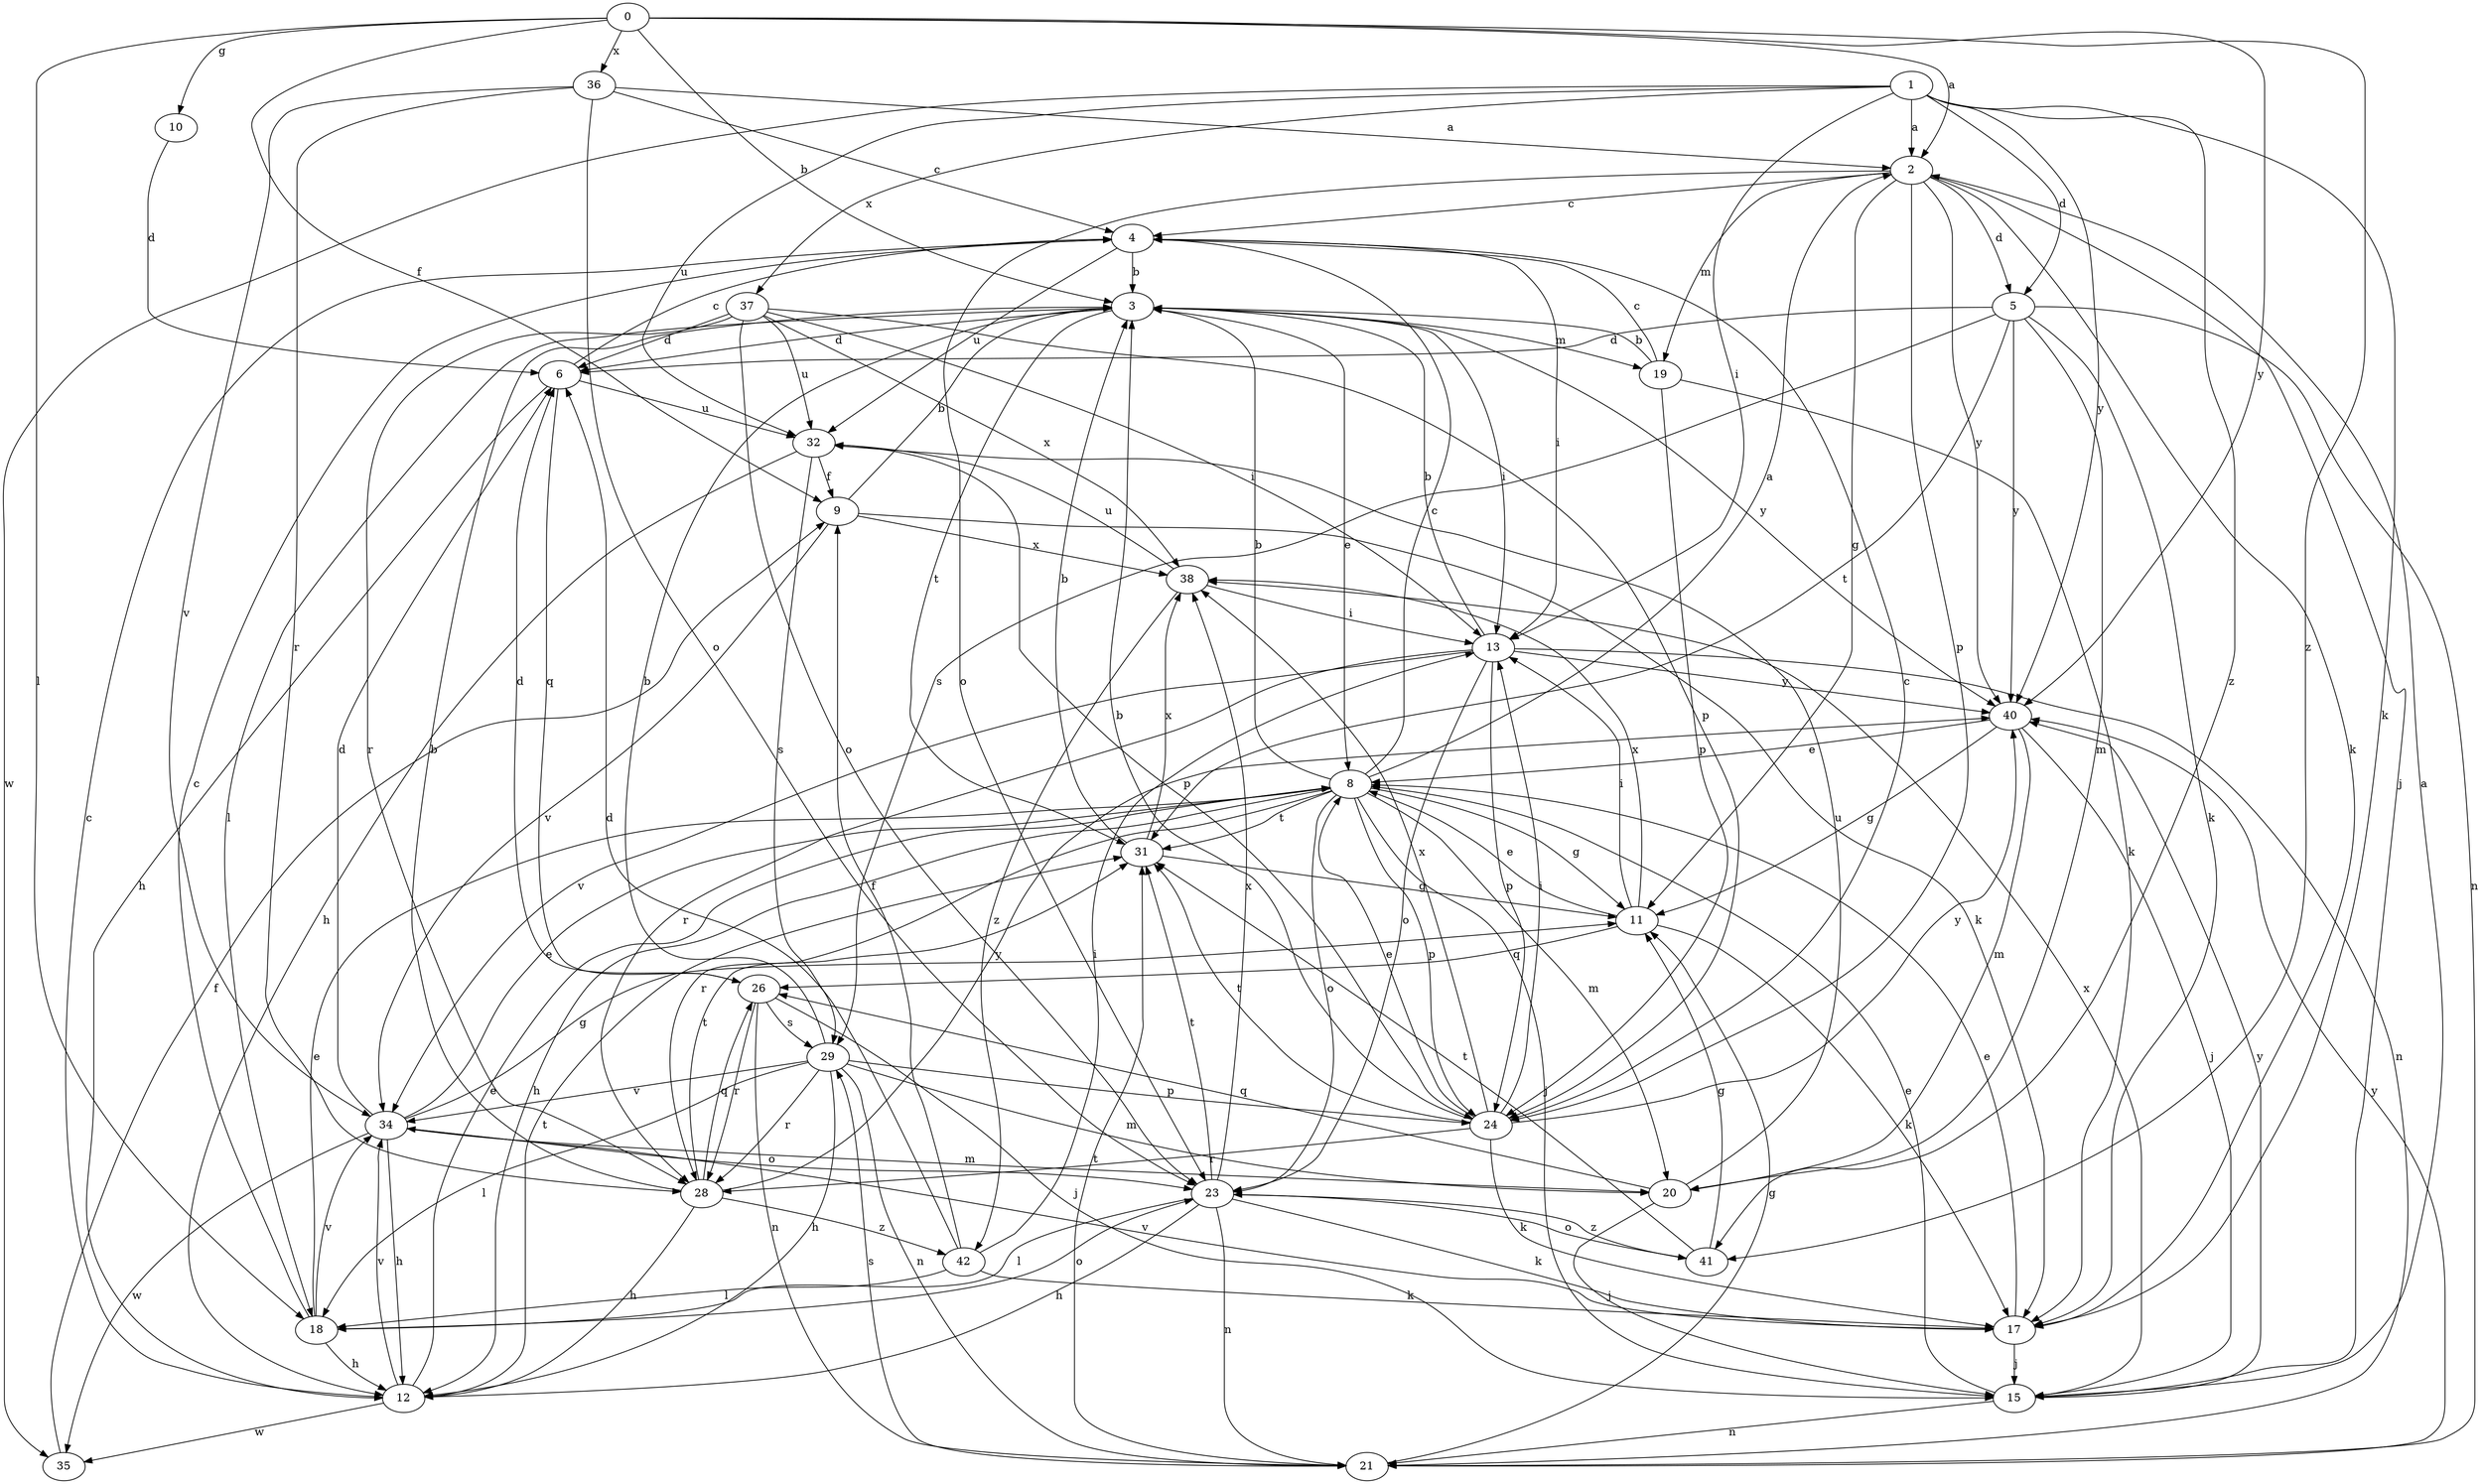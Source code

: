 strict digraph  {
0;
1;
2;
3;
4;
5;
6;
8;
9;
10;
11;
12;
13;
15;
17;
18;
19;
20;
21;
23;
24;
26;
28;
29;
31;
32;
34;
35;
36;
37;
38;
40;
41;
42;
0 -> 2  [label=a];
0 -> 3  [label=b];
0 -> 9  [label=f];
0 -> 10  [label=g];
0 -> 18  [label=l];
0 -> 36  [label=x];
0 -> 40  [label=y];
0 -> 41  [label=z];
1 -> 2  [label=a];
1 -> 5  [label=d];
1 -> 13  [label=i];
1 -> 17  [label=k];
1 -> 32  [label=u];
1 -> 35  [label=w];
1 -> 37  [label=x];
1 -> 40  [label=y];
1 -> 41  [label=z];
2 -> 4  [label=c];
2 -> 5  [label=d];
2 -> 11  [label=g];
2 -> 15  [label=j];
2 -> 17  [label=k];
2 -> 19  [label=m];
2 -> 23  [label=o];
2 -> 24  [label=p];
2 -> 40  [label=y];
3 -> 6  [label=d];
3 -> 8  [label=e];
3 -> 13  [label=i];
3 -> 18  [label=l];
3 -> 19  [label=m];
3 -> 31  [label=t];
3 -> 40  [label=y];
4 -> 3  [label=b];
4 -> 13  [label=i];
4 -> 32  [label=u];
5 -> 6  [label=d];
5 -> 17  [label=k];
5 -> 20  [label=m];
5 -> 21  [label=n];
5 -> 29  [label=s];
5 -> 31  [label=t];
5 -> 40  [label=y];
6 -> 4  [label=c];
6 -> 12  [label=h];
6 -> 26  [label=q];
6 -> 32  [label=u];
8 -> 2  [label=a];
8 -> 3  [label=b];
8 -> 4  [label=c];
8 -> 11  [label=g];
8 -> 12  [label=h];
8 -> 15  [label=j];
8 -> 20  [label=m];
8 -> 23  [label=o];
8 -> 24  [label=p];
8 -> 28  [label=r];
8 -> 31  [label=t];
9 -> 3  [label=b];
9 -> 17  [label=k];
9 -> 34  [label=v];
9 -> 38  [label=x];
10 -> 6  [label=d];
11 -> 8  [label=e];
11 -> 13  [label=i];
11 -> 17  [label=k];
11 -> 26  [label=q];
11 -> 38  [label=x];
12 -> 4  [label=c];
12 -> 8  [label=e];
12 -> 31  [label=t];
12 -> 34  [label=v];
12 -> 35  [label=w];
13 -> 3  [label=b];
13 -> 21  [label=n];
13 -> 23  [label=o];
13 -> 24  [label=p];
13 -> 28  [label=r];
13 -> 34  [label=v];
13 -> 40  [label=y];
15 -> 2  [label=a];
15 -> 8  [label=e];
15 -> 21  [label=n];
15 -> 38  [label=x];
15 -> 40  [label=y];
17 -> 8  [label=e];
17 -> 15  [label=j];
17 -> 34  [label=v];
18 -> 4  [label=c];
18 -> 8  [label=e];
18 -> 12  [label=h];
18 -> 23  [label=o];
18 -> 34  [label=v];
19 -> 3  [label=b];
19 -> 4  [label=c];
19 -> 17  [label=k];
19 -> 24  [label=p];
20 -> 15  [label=j];
20 -> 26  [label=q];
20 -> 32  [label=u];
21 -> 11  [label=g];
21 -> 29  [label=s];
21 -> 31  [label=t];
21 -> 40  [label=y];
23 -> 12  [label=h];
23 -> 17  [label=k];
23 -> 18  [label=l];
23 -> 21  [label=n];
23 -> 31  [label=t];
23 -> 38  [label=x];
23 -> 41  [label=z];
24 -> 3  [label=b];
24 -> 4  [label=c];
24 -> 8  [label=e];
24 -> 13  [label=i];
24 -> 17  [label=k];
24 -> 28  [label=r];
24 -> 31  [label=t];
24 -> 38  [label=x];
24 -> 40  [label=y];
26 -> 6  [label=d];
26 -> 15  [label=j];
26 -> 21  [label=n];
26 -> 28  [label=r];
26 -> 29  [label=s];
28 -> 3  [label=b];
28 -> 12  [label=h];
28 -> 26  [label=q];
28 -> 31  [label=t];
28 -> 40  [label=y];
28 -> 42  [label=z];
29 -> 3  [label=b];
29 -> 12  [label=h];
29 -> 18  [label=l];
29 -> 20  [label=m];
29 -> 21  [label=n];
29 -> 24  [label=p];
29 -> 28  [label=r];
29 -> 34  [label=v];
31 -> 3  [label=b];
31 -> 11  [label=g];
31 -> 38  [label=x];
32 -> 9  [label=f];
32 -> 12  [label=h];
32 -> 24  [label=p];
32 -> 29  [label=s];
34 -> 6  [label=d];
34 -> 8  [label=e];
34 -> 11  [label=g];
34 -> 12  [label=h];
34 -> 20  [label=m];
34 -> 23  [label=o];
34 -> 35  [label=w];
35 -> 9  [label=f];
36 -> 2  [label=a];
36 -> 4  [label=c];
36 -> 23  [label=o];
36 -> 28  [label=r];
36 -> 34  [label=v];
37 -> 6  [label=d];
37 -> 13  [label=i];
37 -> 23  [label=o];
37 -> 24  [label=p];
37 -> 28  [label=r];
37 -> 32  [label=u];
37 -> 38  [label=x];
38 -> 13  [label=i];
38 -> 32  [label=u];
38 -> 42  [label=z];
40 -> 8  [label=e];
40 -> 11  [label=g];
40 -> 15  [label=j];
40 -> 20  [label=m];
41 -> 11  [label=g];
41 -> 23  [label=o];
41 -> 31  [label=t];
42 -> 6  [label=d];
42 -> 9  [label=f];
42 -> 13  [label=i];
42 -> 17  [label=k];
42 -> 18  [label=l];
}
